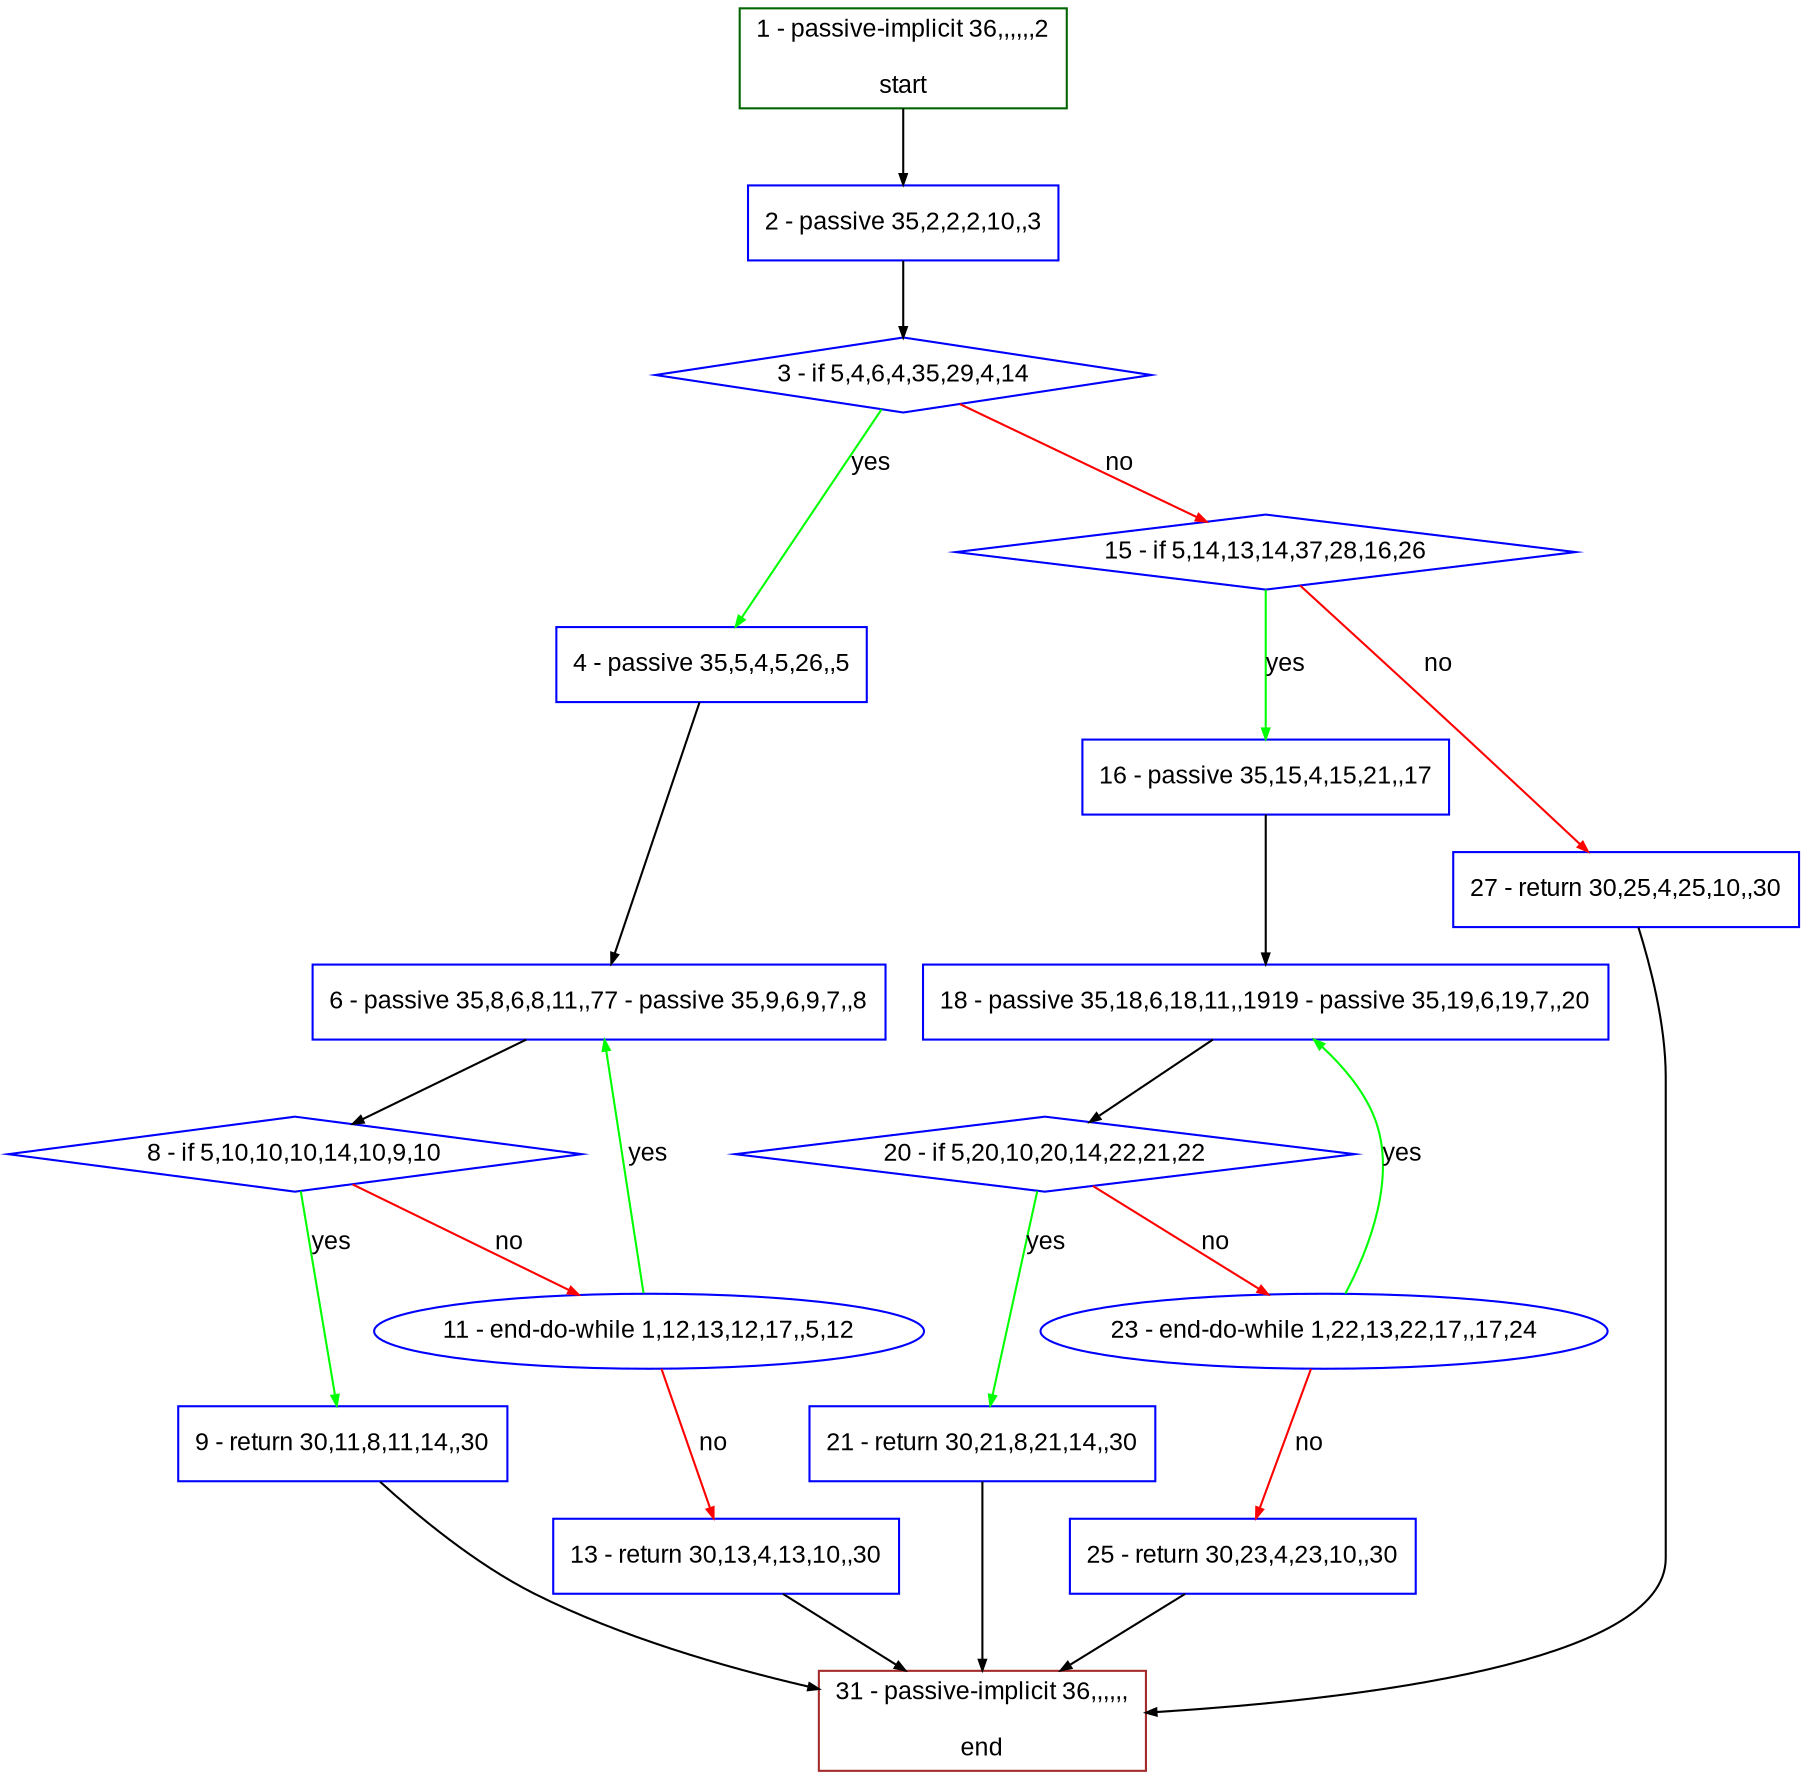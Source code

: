 digraph "" {
  graph [bgcolor="white", fillcolor="#FFFFCC", pack="true", packmode="clust", fontname="Arial", label="", fontsize="12", compound="true", style="rounded,filled"];
  node [node_initialized="no", fillcolor="white", fontname="Arial", label="", color="grey", fontsize="12", fixedsize="false", compound="true", shape="rectangle", style="filled"];
  edge [arrowtail="none", lhead="", fontcolor="black", fontname="Arial", label="", color="black", fontsize="12", arrowhead="normal", arrowsize="0.5", compound="true", ltail="", dir="forward"];
  __N1 [fillcolor="#ffffff", label="2 - passive 35,2,2,2,10,,3", color="#0000ff", shape="box", style="filled"];
  __N2 [fillcolor="#ffffff", label="1 - passive-implicit 36,,,,,,2\n\nstart", color="#006400", shape="box", style="filled"];
  __N3 [fillcolor="#ffffff", label="3 - if 5,4,6,4,35,29,4,14", color="#0000ff", shape="diamond", style="filled"];
  __N4 [fillcolor="#ffffff", label="4 - passive 35,5,4,5,26,,5", color="#0000ff", shape="box", style="filled"];
  __N5 [fillcolor="#ffffff", label="15 - if 5,14,13,14,37,28,16,26", color="#0000ff", shape="diamond", style="filled"];
  __N6 [fillcolor="#ffffff", label="6 - passive 35,8,6,8,11,,77 - passive 35,9,6,9,7,,8", color="#0000ff", shape="box", style="filled"];
  __N7 [fillcolor="#ffffff", label="8 - if 5,10,10,10,14,10,9,10", color="#0000ff", shape="diamond", style="filled"];
  __N8 [fillcolor="#ffffff", label="9 - return 30,11,8,11,14,,30", color="#0000ff", shape="box", style="filled"];
  __N9 [fillcolor="#ffffff", label="11 - end-do-while 1,12,13,12,17,,5,12", color="#0000ff", shape="oval", style="filled"];
  __N10 [fillcolor="#ffffff", label="31 - passive-implicit 36,,,,,,\n\nend", color="#a52a2a", shape="box", style="filled"];
  __N11 [fillcolor="#ffffff", label="13 - return 30,13,4,13,10,,30", color="#0000ff", shape="box", style="filled"];
  __N12 [fillcolor="#ffffff", label="16 - passive 35,15,4,15,21,,17", color="#0000ff", shape="box", style="filled"];
  __N13 [fillcolor="#ffffff", label="27 - return 30,25,4,25,10,,30", color="#0000ff", shape="box", style="filled"];
  __N14 [fillcolor="#ffffff", label="18 - passive 35,18,6,18,11,,1919 - passive 35,19,6,19,7,,20", color="#0000ff", shape="box", style="filled"];
  __N15 [fillcolor="#ffffff", label="20 - if 5,20,10,20,14,22,21,22", color="#0000ff", shape="diamond", style="filled"];
  __N16 [fillcolor="#ffffff", label="21 - return 30,21,8,21,14,,30", color="#0000ff", shape="box", style="filled"];
  __N17 [fillcolor="#ffffff", label="23 - end-do-while 1,22,13,22,17,,17,24", color="#0000ff", shape="oval", style="filled"];
  __N18 [fillcolor="#ffffff", label="25 - return 30,23,4,23,10,,30", color="#0000ff", shape="box", style="filled"];
  __N2 -> __N1 [arrowtail="none", color="#000000", label="", arrowhead="normal", dir="forward"];
  __N1 -> __N3 [arrowtail="none", color="#000000", label="", arrowhead="normal", dir="forward"];
  __N3 -> __N4 [arrowtail="none", color="#00ff00", label="yes", arrowhead="normal", dir="forward"];
  __N3 -> __N5 [arrowtail="none", color="#ff0000", label="no", arrowhead="normal", dir="forward"];
  __N4 -> __N6 [arrowtail="none", color="#000000", label="", arrowhead="normal", dir="forward"];
  __N6 -> __N7 [arrowtail="none", color="#000000", label="", arrowhead="normal", dir="forward"];
  __N7 -> __N8 [arrowtail="none", color="#00ff00", label="yes", arrowhead="normal", dir="forward"];
  __N7 -> __N9 [arrowtail="none", color="#ff0000", label="no", arrowhead="normal", dir="forward"];
  __N8 -> __N10 [arrowtail="none", color="#000000", label="", arrowhead="normal", dir="forward"];
  __N9 -> __N6 [arrowtail="none", color="#00ff00", label="yes", arrowhead="normal", dir="forward"];
  __N9 -> __N11 [arrowtail="none", color="#ff0000", label="no", arrowhead="normal", dir="forward"];
  __N11 -> __N10 [arrowtail="none", color="#000000", label="", arrowhead="normal", dir="forward"];
  __N5 -> __N12 [arrowtail="none", color="#00ff00", label="yes", arrowhead="normal", dir="forward"];
  __N5 -> __N13 [arrowtail="none", color="#ff0000", label="no", arrowhead="normal", dir="forward"];
  __N12 -> __N14 [arrowtail="none", color="#000000", label="", arrowhead="normal", dir="forward"];
  __N14 -> __N15 [arrowtail="none", color="#000000", label="", arrowhead="normal", dir="forward"];
  __N15 -> __N16 [arrowtail="none", color="#00ff00", label="yes", arrowhead="normal", dir="forward"];
  __N15 -> __N17 [arrowtail="none", color="#ff0000", label="no", arrowhead="normal", dir="forward"];
  __N16 -> __N10 [arrowtail="none", color="#000000", label="", arrowhead="normal", dir="forward"];
  __N17 -> __N14 [arrowtail="none", color="#00ff00", label="yes", arrowhead="normal", dir="forward"];
  __N17 -> __N18 [arrowtail="none", color="#ff0000", label="no", arrowhead="normal", dir="forward"];
  __N18 -> __N10 [arrowtail="none", color="#000000", label="", arrowhead="normal", dir="forward"];
  __N13 -> __N10 [arrowtail="none", color="#000000", label="", arrowhead="normal", dir="forward"];
}
